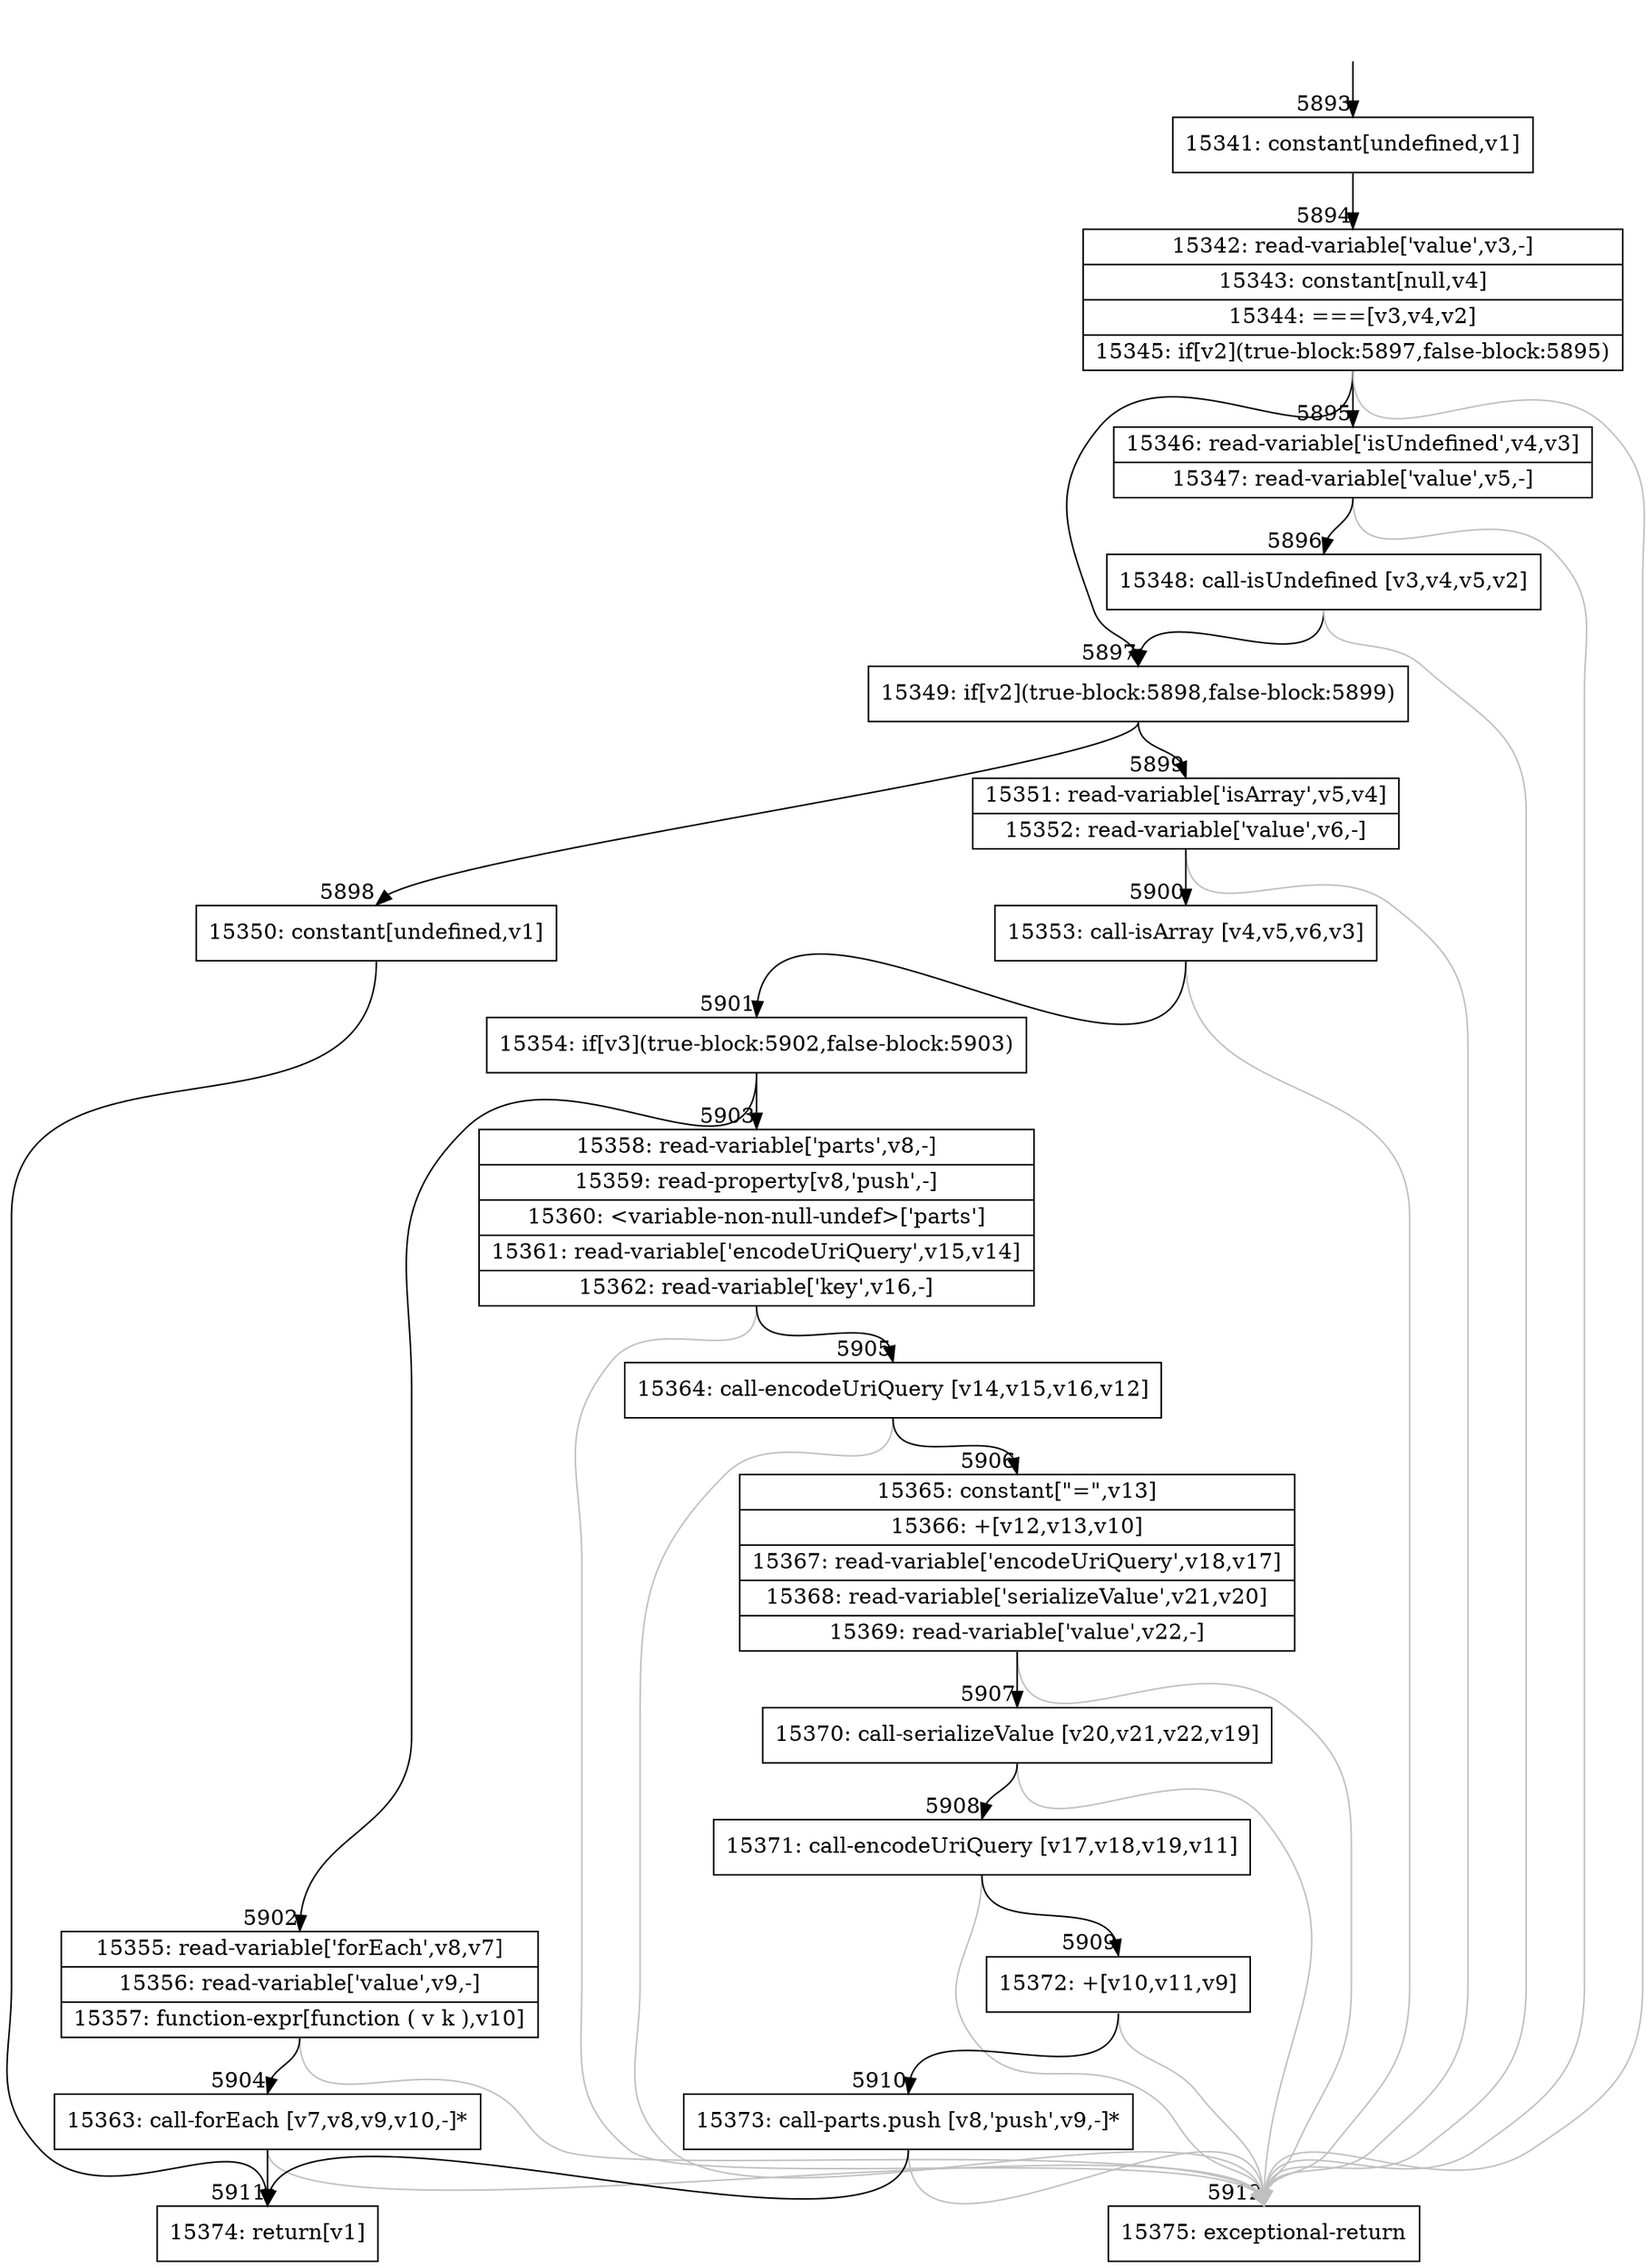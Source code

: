 digraph {
rankdir="TD"
BB_entry437[shape=none,label=""];
BB_entry437 -> BB5893 [tailport=s, headport=n, headlabel="    5893"]
BB5893 [shape=record label="{15341: constant[undefined,v1]}" ] 
BB5893 -> BB5894 [tailport=s, headport=n, headlabel="      5894"]
BB5894 [shape=record label="{15342: read-variable['value',v3,-]|15343: constant[null,v4]|15344: ===[v3,v4,v2]|15345: if[v2](true-block:5897,false-block:5895)}" ] 
BB5894 -> BB5897 [tailport=s, headport=n, headlabel="      5897"]
BB5894 -> BB5895 [tailport=s, headport=n, headlabel="      5895"]
BB5894 -> BB5912 [tailport=s, headport=n, color=gray, headlabel="      5912"]
BB5895 [shape=record label="{15346: read-variable['isUndefined',v4,v3]|15347: read-variable['value',v5,-]}" ] 
BB5895 -> BB5896 [tailport=s, headport=n, headlabel="      5896"]
BB5895 -> BB5912 [tailport=s, headport=n, color=gray]
BB5896 [shape=record label="{15348: call-isUndefined [v3,v4,v5,v2]}" ] 
BB5896 -> BB5897 [tailport=s, headport=n]
BB5896 -> BB5912 [tailport=s, headport=n, color=gray]
BB5897 [shape=record label="{15349: if[v2](true-block:5898,false-block:5899)}" ] 
BB5897 -> BB5898 [tailport=s, headport=n, headlabel="      5898"]
BB5897 -> BB5899 [tailport=s, headport=n, headlabel="      5899"]
BB5898 [shape=record label="{15350: constant[undefined,v1]}" ] 
BB5898 -> BB5911 [tailport=s, headport=n, headlabel="      5911"]
BB5899 [shape=record label="{15351: read-variable['isArray',v5,v4]|15352: read-variable['value',v6,-]}" ] 
BB5899 -> BB5900 [tailport=s, headport=n, headlabel="      5900"]
BB5899 -> BB5912 [tailport=s, headport=n, color=gray]
BB5900 [shape=record label="{15353: call-isArray [v4,v5,v6,v3]}" ] 
BB5900 -> BB5901 [tailport=s, headport=n, headlabel="      5901"]
BB5900 -> BB5912 [tailport=s, headport=n, color=gray]
BB5901 [shape=record label="{15354: if[v3](true-block:5902,false-block:5903)}" ] 
BB5901 -> BB5902 [tailport=s, headport=n, headlabel="      5902"]
BB5901 -> BB5903 [tailport=s, headport=n, headlabel="      5903"]
BB5902 [shape=record label="{15355: read-variable['forEach',v8,v7]|15356: read-variable['value',v9,-]|15357: function-expr[function ( v k ),v10]}" ] 
BB5902 -> BB5904 [tailport=s, headport=n, headlabel="      5904"]
BB5902 -> BB5912 [tailport=s, headport=n, color=gray]
BB5903 [shape=record label="{15358: read-variable['parts',v8,-]|15359: read-property[v8,'push',-]|15360: \<variable-non-null-undef\>['parts']|15361: read-variable['encodeUriQuery',v15,v14]|15362: read-variable['key',v16,-]}" ] 
BB5903 -> BB5905 [tailport=s, headport=n, headlabel="      5905"]
BB5903 -> BB5912 [tailport=s, headport=n, color=gray]
BB5904 [shape=record label="{15363: call-forEach [v7,v8,v9,v10,-]*}" ] 
BB5904 -> BB5911 [tailport=s, headport=n]
BB5904 -> BB5912 [tailport=s, headport=n, color=gray]
BB5905 [shape=record label="{15364: call-encodeUriQuery [v14,v15,v16,v12]}" ] 
BB5905 -> BB5906 [tailport=s, headport=n, headlabel="      5906"]
BB5905 -> BB5912 [tailport=s, headport=n, color=gray]
BB5906 [shape=record label="{15365: constant[\"=\",v13]|15366: +[v12,v13,v10]|15367: read-variable['encodeUriQuery',v18,v17]|15368: read-variable['serializeValue',v21,v20]|15369: read-variable['value',v22,-]}" ] 
BB5906 -> BB5907 [tailport=s, headport=n, headlabel="      5907"]
BB5906 -> BB5912 [tailport=s, headport=n, color=gray]
BB5907 [shape=record label="{15370: call-serializeValue [v20,v21,v22,v19]}" ] 
BB5907 -> BB5908 [tailport=s, headport=n, headlabel="      5908"]
BB5907 -> BB5912 [tailport=s, headport=n, color=gray]
BB5908 [shape=record label="{15371: call-encodeUriQuery [v17,v18,v19,v11]}" ] 
BB5908 -> BB5909 [tailport=s, headport=n, headlabel="      5909"]
BB5908 -> BB5912 [tailport=s, headport=n, color=gray]
BB5909 [shape=record label="{15372: +[v10,v11,v9]}" ] 
BB5909 -> BB5910 [tailport=s, headport=n, headlabel="      5910"]
BB5909 -> BB5912 [tailport=s, headport=n, color=gray]
BB5910 [shape=record label="{15373: call-parts.push [v8,'push',v9,-]*}" ] 
BB5910 -> BB5911 [tailport=s, headport=n]
BB5910 -> BB5912 [tailport=s, headport=n, color=gray]
BB5911 [shape=record label="{15374: return[v1]}" ] 
BB5912 [shape=record label="{15375: exceptional-return}" ] 
//#$~ 9161
}
